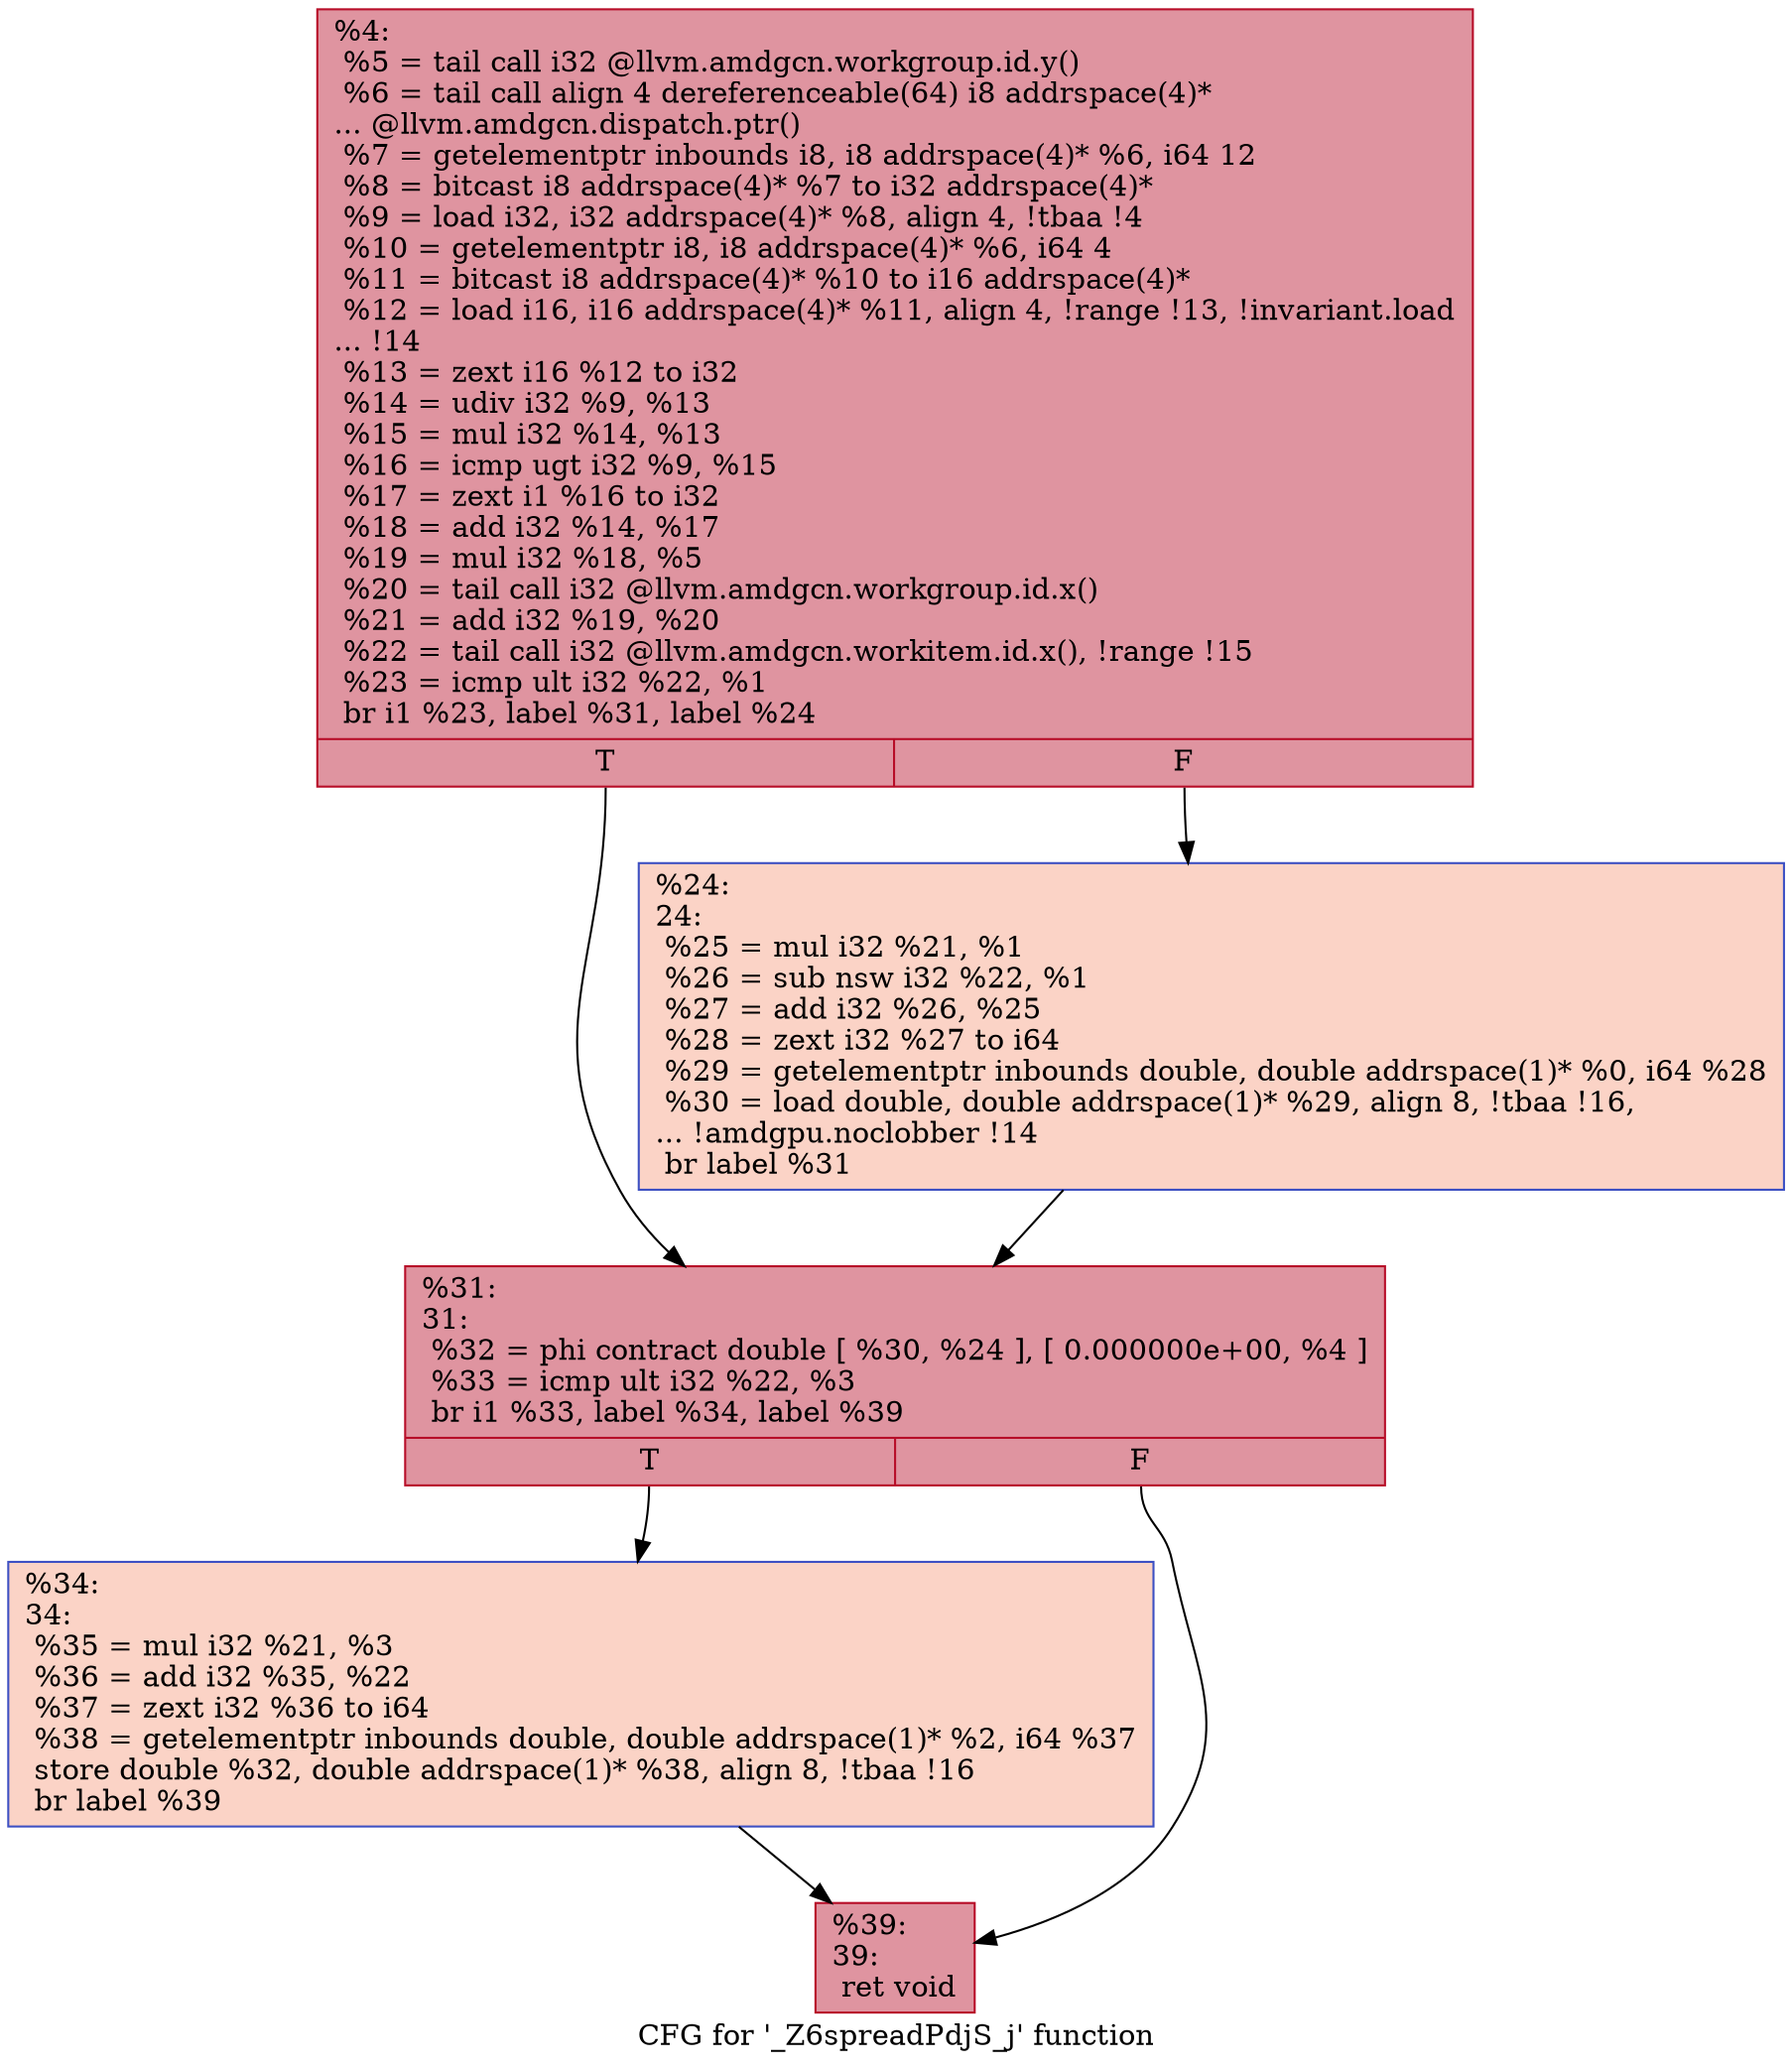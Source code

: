 digraph "CFG for '_Z6spreadPdjS_j' function" {
	label="CFG for '_Z6spreadPdjS_j' function";

	Node0x47e2550 [shape=record,color="#b70d28ff", style=filled, fillcolor="#b70d2870",label="{%4:\l  %5 = tail call i32 @llvm.amdgcn.workgroup.id.y()\l  %6 = tail call align 4 dereferenceable(64) i8 addrspace(4)*\l... @llvm.amdgcn.dispatch.ptr()\l  %7 = getelementptr inbounds i8, i8 addrspace(4)* %6, i64 12\l  %8 = bitcast i8 addrspace(4)* %7 to i32 addrspace(4)*\l  %9 = load i32, i32 addrspace(4)* %8, align 4, !tbaa !4\l  %10 = getelementptr i8, i8 addrspace(4)* %6, i64 4\l  %11 = bitcast i8 addrspace(4)* %10 to i16 addrspace(4)*\l  %12 = load i16, i16 addrspace(4)* %11, align 4, !range !13, !invariant.load\l... !14\l  %13 = zext i16 %12 to i32\l  %14 = udiv i32 %9, %13\l  %15 = mul i32 %14, %13\l  %16 = icmp ugt i32 %9, %15\l  %17 = zext i1 %16 to i32\l  %18 = add i32 %14, %17\l  %19 = mul i32 %18, %5\l  %20 = tail call i32 @llvm.amdgcn.workgroup.id.x()\l  %21 = add i32 %19, %20\l  %22 = tail call i32 @llvm.amdgcn.workitem.id.x(), !range !15\l  %23 = icmp ult i32 %22, %1\l  br i1 %23, label %31, label %24\l|{<s0>T|<s1>F}}"];
	Node0x47e2550:s0 -> Node0x47e4ce0;
	Node0x47e2550:s1 -> Node0x47e4d70;
	Node0x47e4d70 [shape=record,color="#3d50c3ff", style=filled, fillcolor="#f59c7d70",label="{%24:\l24:                                               \l  %25 = mul i32 %21, %1\l  %26 = sub nsw i32 %22, %1\l  %27 = add i32 %26, %25\l  %28 = zext i32 %27 to i64\l  %29 = getelementptr inbounds double, double addrspace(1)* %0, i64 %28\l  %30 = load double, double addrspace(1)* %29, align 8, !tbaa !16,\l... !amdgpu.noclobber !14\l  br label %31\l}"];
	Node0x47e4d70 -> Node0x47e4ce0;
	Node0x47e4ce0 [shape=record,color="#b70d28ff", style=filled, fillcolor="#b70d2870",label="{%31:\l31:                                               \l  %32 = phi contract double [ %30, %24 ], [ 0.000000e+00, %4 ]\l  %33 = icmp ult i32 %22, %3\l  br i1 %33, label %34, label %39\l|{<s0>T|<s1>F}}"];
	Node0x47e4ce0:s0 -> Node0x47e44f0;
	Node0x47e4ce0:s1 -> Node0x47e66f0;
	Node0x47e44f0 [shape=record,color="#3d50c3ff", style=filled, fillcolor="#f59c7d70",label="{%34:\l34:                                               \l  %35 = mul i32 %21, %3\l  %36 = add i32 %35, %22\l  %37 = zext i32 %36 to i64\l  %38 = getelementptr inbounds double, double addrspace(1)* %2, i64 %37\l  store double %32, double addrspace(1)* %38, align 8, !tbaa !16\l  br label %39\l}"];
	Node0x47e44f0 -> Node0x47e66f0;
	Node0x47e66f0 [shape=record,color="#b70d28ff", style=filled, fillcolor="#b70d2870",label="{%39:\l39:                                               \l  ret void\l}"];
}

